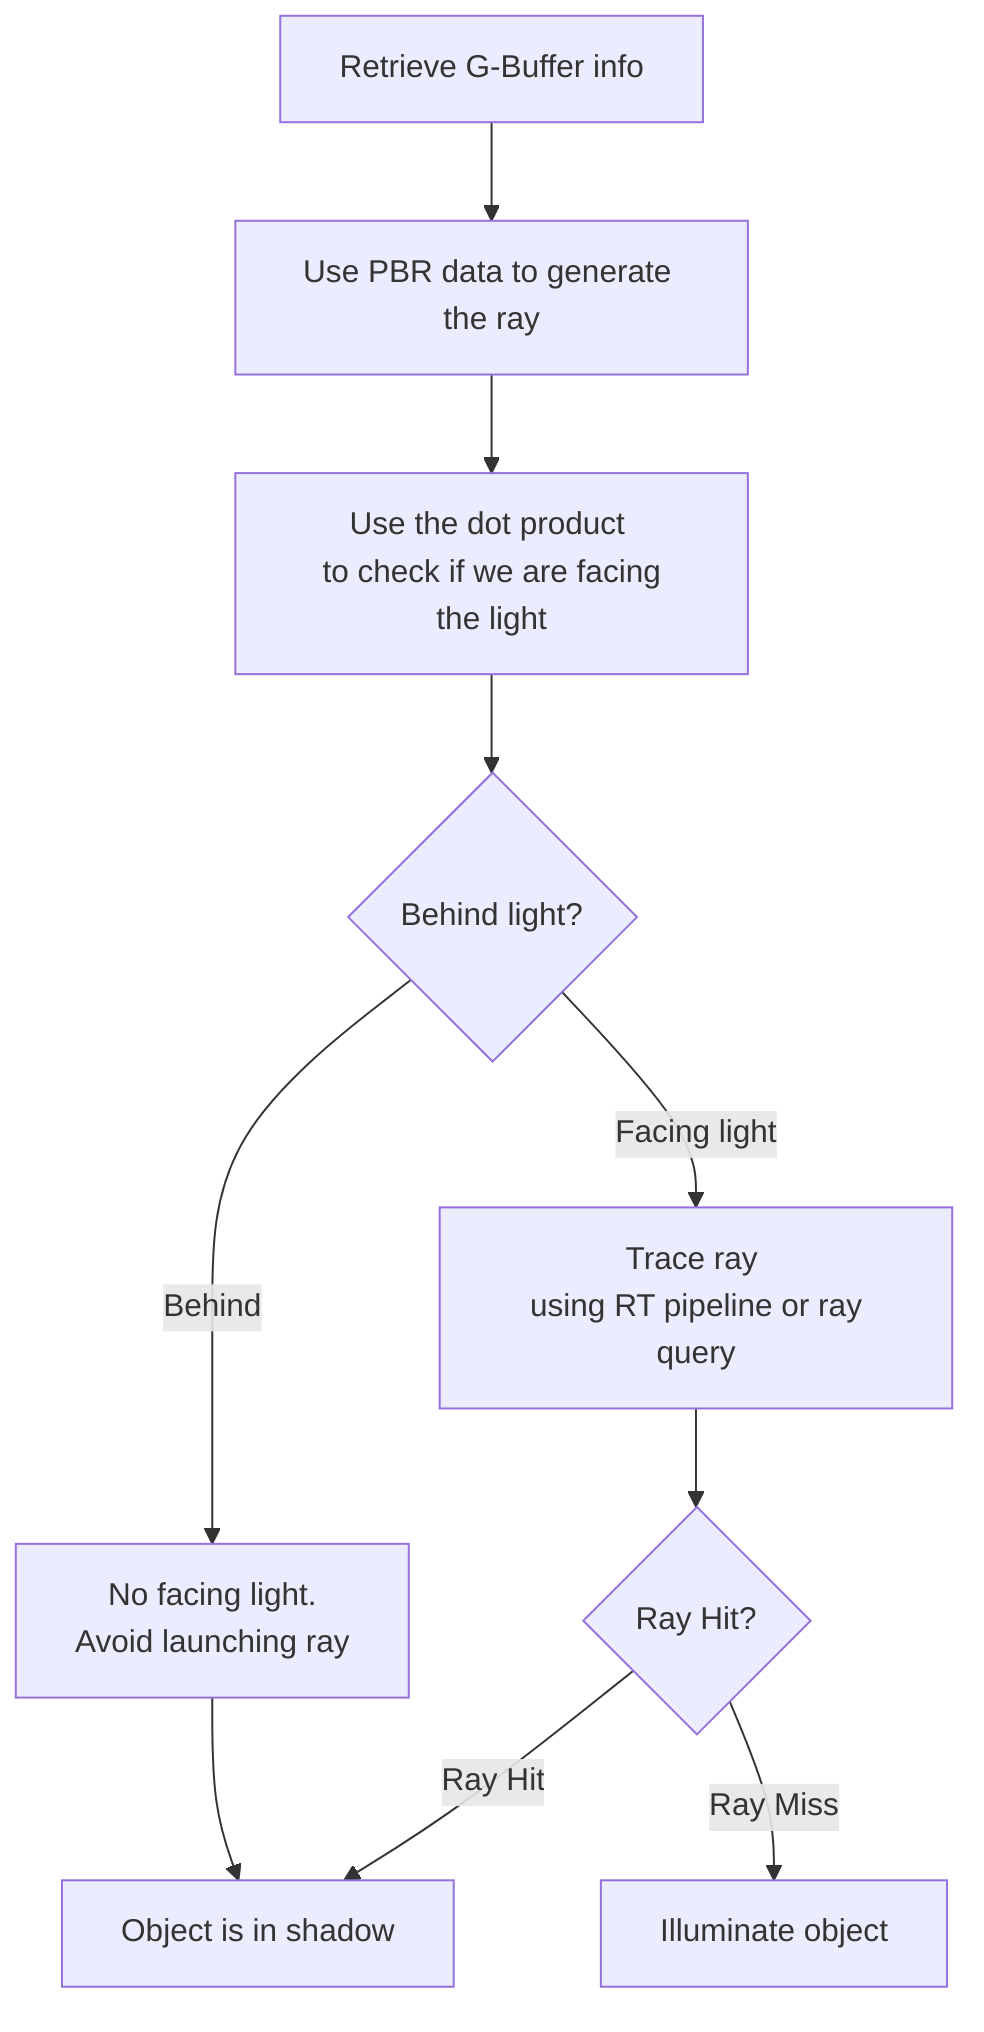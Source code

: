 graph TD;
    gbuffer[Retrieve G-Buffer info]
    generate[Use PBR data to generate the ray]
    dotProduct[Use the dot product <br> to check if we are facing the light]
    check{Behind light?}
    trace[Trace ray <br> using RT pipeline or ray query]
    Hit{Ray Hit?}
    illuminate[Illuminate object]
    shadow[Object is in shadow]
    no_ray[No facing light. <br> Avoid launching ray]

    gbuffer-->generate;
    generate-->dotProduct;
    dotProduct-->check;
    check-->|Behind| no_ray;
    check-->|Facing light| trace;
    trace-->Hit;
    no_ray-->shadow;
    Hit-->|Ray Miss| illuminate;
    Hit-->|Ray Hit| shadow;